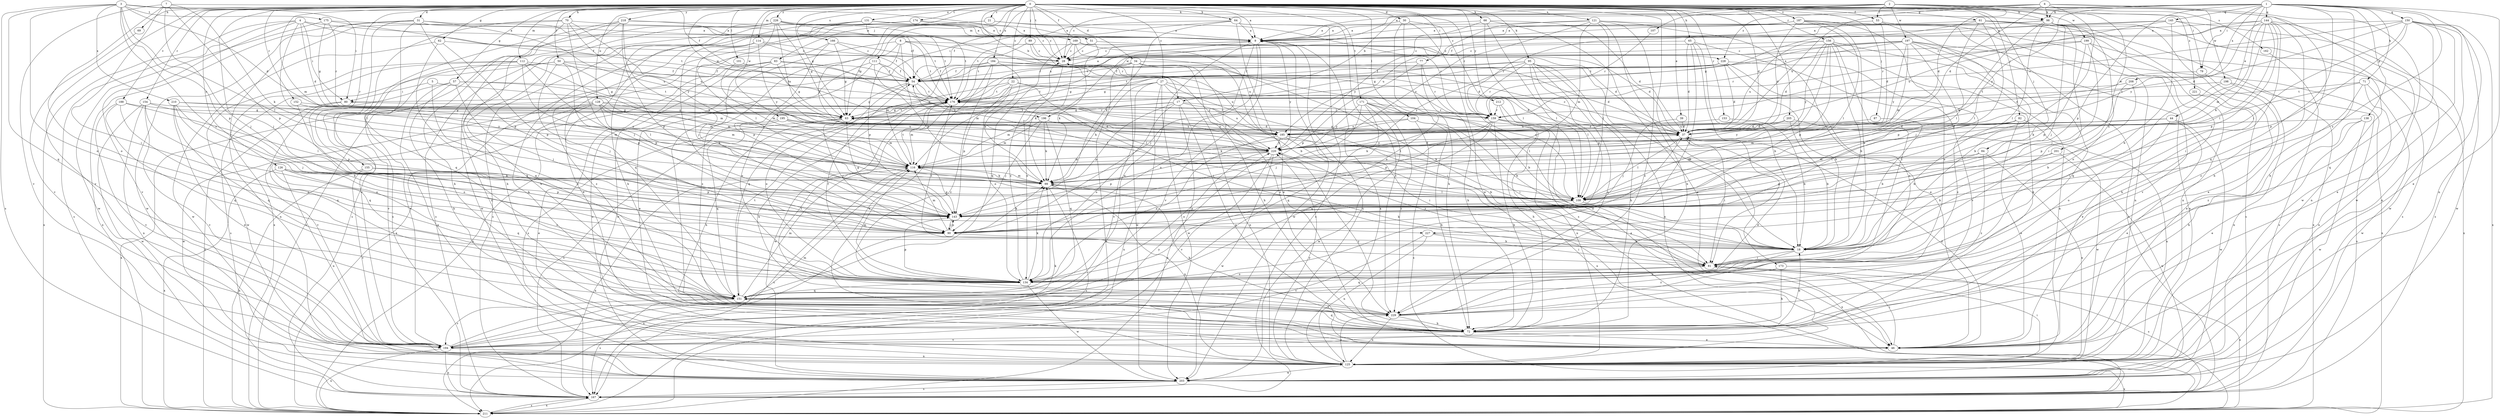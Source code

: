strict digraph  {
0;
1;
2;
3;
4;
5;
6;
7;
8;
9;
17;
18;
21;
22;
27;
28;
30;
31;
34;
37;
39;
44;
46;
50;
51;
53;
54;
57;
61;
62;
63;
64;
65;
66;
69;
70;
71;
72;
77;
79;
80;
81;
82;
83;
84;
87;
89;
90;
95;
98;
99;
101;
104;
107;
108;
111;
112;
114;
116;
121;
125;
126;
128;
131;
134;
138;
143;
144;
145;
150;
151;
152;
153;
154;
155;
156;
159;
162;
166;
167;
169;
171;
173;
174;
175;
176;
184;
185;
187;
188;
194;
195;
196;
197;
198;
199;
201;
203;
205;
208;
210;
211;
212;
218;
220;
221;
226;
227;
228;
229;
0 -> 9  [label=a];
0 -> 17  [label=b];
0 -> 21  [label=c];
0 -> 22  [label=c];
0 -> 27  [label=c];
0 -> 30  [label=d];
0 -> 31  [label=d];
0 -> 34  [label=d];
0 -> 37  [label=d];
0 -> 39  [label=e];
0 -> 50  [label=f];
0 -> 51  [label=f];
0 -> 53  [label=f];
0 -> 57  [label=g];
0 -> 61  [label=g];
0 -> 62  [label=g];
0 -> 63  [label=g];
0 -> 64  [label=h];
0 -> 65  [label=h];
0 -> 66  [label=h];
0 -> 69  [label=h];
0 -> 70  [label=h];
0 -> 77  [label=i];
0 -> 79  [label=i];
0 -> 82  [label=j];
0 -> 83  [label=j];
0 -> 84  [label=j];
0 -> 87  [label=j];
0 -> 89  [label=j];
0 -> 90  [label=j];
0 -> 95  [label=k];
0 -> 98  [label=k];
0 -> 101  [label=l];
0 -> 104  [label=l];
0 -> 111  [label=m];
0 -> 112  [label=m];
0 -> 114  [label=m];
0 -> 116  [label=m];
0 -> 121  [label=n];
0 -> 126  [label=o];
0 -> 128  [label=o];
0 -> 131  [label=o];
0 -> 152  [label=r];
0 -> 153  [label=r];
0 -> 154  [label=r];
0 -> 155  [label=r];
0 -> 156  [label=r];
0 -> 159  [label=r];
0 -> 162  [label=s];
0 -> 166  [label=s];
0 -> 169  [label=t];
0 -> 171  [label=t];
0 -> 173  [label=t];
0 -> 174  [label=t];
0 -> 184  [label=u];
0 -> 187  [label=v];
0 -> 188  [label=v];
0 -> 194  [label=v];
0 -> 195  [label=w];
0 -> 196  [label=w];
0 -> 205  [label=x];
0 -> 212  [label=y];
0 -> 218  [label=y];
0 -> 221  [label=z];
0 -> 226  [label=z];
1 -> 28  [label=c];
1 -> 44  [label=e];
1 -> 46  [label=e];
1 -> 71  [label=h];
1 -> 72  [label=h];
1 -> 79  [label=i];
1 -> 98  [label=k];
1 -> 125  [label=n];
1 -> 138  [label=p];
1 -> 143  [label=p];
1 -> 144  [label=q];
1 -> 145  [label=q];
1 -> 150  [label=q];
1 -> 151  [label=q];
1 -> 208  [label=x];
1 -> 220  [label=y];
1 -> 227  [label=z];
2 -> 17  [label=b];
2 -> 37  [label=d];
2 -> 53  [label=f];
2 -> 80  [label=i];
2 -> 107  [label=l];
2 -> 196  [label=w];
2 -> 197  [label=w];
2 -> 198  [label=w];
2 -> 199  [label=w];
2 -> 201  [label=w];
2 -> 203  [label=w];
3 -> 28  [label=c];
3 -> 37  [label=d];
3 -> 54  [label=f];
3 -> 80  [label=i];
3 -> 108  [label=l];
3 -> 134  [label=o];
3 -> 143  [label=p];
3 -> 151  [label=q];
3 -> 167  [label=s];
3 -> 175  [label=t];
3 -> 210  [label=x];
3 -> 227  [label=z];
4 -> 9  [label=a];
4 -> 37  [label=d];
4 -> 54  [label=f];
4 -> 80  [label=i];
4 -> 108  [label=l];
4 -> 167  [label=s];
4 -> 194  [label=v];
4 -> 211  [label=x];
5 -> 80  [label=i];
5 -> 116  [label=m];
5 -> 134  [label=o];
6 -> 9  [label=a];
6 -> 37  [label=d];
6 -> 72  [label=h];
6 -> 98  [label=k];
6 -> 108  [label=l];
6 -> 185  [label=u];
6 -> 203  [label=w];
6 -> 228  [label=z];
7 -> 81  [label=i];
7 -> 90  [label=j];
7 -> 98  [label=k];
7 -> 99  [label=k];
7 -> 134  [label=o];
7 -> 143  [label=p];
7 -> 194  [label=v];
8 -> 28  [label=c];
8 -> 116  [label=m];
8 -> 143  [label=p];
8 -> 176  [label=t];
8 -> 203  [label=w];
8 -> 228  [label=z];
8 -> 229  [label=z];
9 -> 28  [label=c];
9 -> 90  [label=j];
9 -> 125  [label=n];
9 -> 134  [label=o];
9 -> 151  [label=q];
9 -> 194  [label=v];
9 -> 203  [label=w];
9 -> 220  [label=y];
17 -> 37  [label=d];
17 -> 46  [label=e];
17 -> 63  [label=g];
17 -> 116  [label=m];
17 -> 134  [label=o];
17 -> 143  [label=p];
17 -> 185  [label=u];
17 -> 211  [label=x];
18 -> 81  [label=i];
18 -> 99  [label=k];
18 -> 176  [label=t];
18 -> 229  [label=z];
21 -> 9  [label=a];
21 -> 63  [label=g];
21 -> 159  [label=r];
21 -> 220  [label=y];
22 -> 37  [label=d];
22 -> 63  [label=g];
22 -> 81  [label=i];
22 -> 134  [label=o];
22 -> 143  [label=p];
22 -> 176  [label=t];
27 -> 18  [label=b];
27 -> 81  [label=i];
27 -> 99  [label=k];
27 -> 125  [label=n];
27 -> 176  [label=t];
27 -> 194  [label=v];
27 -> 203  [label=w];
27 -> 211  [label=x];
28 -> 54  [label=f];
28 -> 134  [label=o];
30 -> 9  [label=a];
30 -> 46  [label=e];
30 -> 72  [label=h];
30 -> 108  [label=l];
30 -> 134  [label=o];
31 -> 9  [label=a];
31 -> 54  [label=f];
31 -> 143  [label=p];
31 -> 151  [label=q];
31 -> 185  [label=u];
31 -> 194  [label=v];
31 -> 203  [label=w];
31 -> 211  [label=x];
34 -> 18  [label=b];
34 -> 37  [label=d];
34 -> 54  [label=f];
34 -> 72  [label=h];
34 -> 116  [label=m];
34 -> 203  [label=w];
34 -> 211  [label=x];
34 -> 229  [label=z];
37 -> 28  [label=c];
37 -> 63  [label=g];
37 -> 81  [label=i];
37 -> 108  [label=l];
37 -> 220  [label=y];
39 -> 37  [label=d];
39 -> 90  [label=j];
44 -> 37  [label=d];
44 -> 46  [label=e];
44 -> 116  [label=m];
44 -> 134  [label=o];
44 -> 185  [label=u];
44 -> 203  [label=w];
46 -> 37  [label=d];
46 -> 81  [label=i];
50 -> 54  [label=f];
50 -> 63  [label=g];
50 -> 90  [label=j];
50 -> 143  [label=p];
50 -> 167  [label=s];
50 -> 176  [label=t];
50 -> 194  [label=v];
51 -> 28  [label=c];
51 -> 37  [label=d];
51 -> 99  [label=k];
53 -> 9  [label=a];
53 -> 37  [label=d];
53 -> 108  [label=l];
53 -> 194  [label=v];
54 -> 9  [label=a];
54 -> 63  [label=g];
54 -> 108  [label=l];
54 -> 134  [label=o];
54 -> 176  [label=t];
57 -> 72  [label=h];
57 -> 90  [label=j];
57 -> 116  [label=m];
57 -> 125  [label=n];
57 -> 176  [label=t];
57 -> 211  [label=x];
61 -> 9  [label=a];
61 -> 90  [label=j];
61 -> 108  [label=l];
61 -> 125  [label=n];
61 -> 159  [label=r];
61 -> 167  [label=s];
61 -> 211  [label=x];
62 -> 28  [label=c];
62 -> 143  [label=p];
62 -> 151  [label=q];
62 -> 203  [label=w];
63 -> 37  [label=d];
63 -> 72  [label=h];
63 -> 90  [label=j];
63 -> 167  [label=s];
63 -> 176  [label=t];
63 -> 185  [label=u];
64 -> 9  [label=a];
64 -> 46  [label=e];
64 -> 54  [label=f];
64 -> 99  [label=k];
64 -> 167  [label=s];
64 -> 176  [label=t];
64 -> 229  [label=z];
65 -> 18  [label=b];
65 -> 28  [label=c];
65 -> 37  [label=d];
65 -> 81  [label=i];
65 -> 90  [label=j];
65 -> 194  [label=v];
66 -> 9  [label=a];
66 -> 37  [label=d];
66 -> 46  [label=e];
66 -> 108  [label=l];
66 -> 167  [label=s];
66 -> 220  [label=y];
69 -> 194  [label=v];
70 -> 9  [label=a];
70 -> 72  [label=h];
70 -> 90  [label=j];
70 -> 167  [label=s];
70 -> 185  [label=u];
70 -> 211  [label=x];
70 -> 220  [label=y];
71 -> 99  [label=k];
71 -> 125  [label=n];
71 -> 176  [label=t];
71 -> 203  [label=w];
71 -> 229  [label=z];
72 -> 18  [label=b];
72 -> 46  [label=e];
72 -> 99  [label=k];
72 -> 151  [label=q];
72 -> 194  [label=v];
72 -> 220  [label=y];
77 -> 54  [label=f];
77 -> 72  [label=h];
77 -> 143  [label=p];
77 -> 159  [label=r];
79 -> 37  [label=d];
79 -> 46  [label=e];
80 -> 143  [label=p];
80 -> 151  [label=q];
80 -> 159  [label=r];
81 -> 134  [label=o];
81 -> 151  [label=q];
81 -> 211  [label=x];
81 -> 220  [label=y];
82 -> 18  [label=b];
82 -> 37  [label=d];
82 -> 46  [label=e];
82 -> 108  [label=l];
82 -> 125  [label=n];
83 -> 54  [label=f];
83 -> 63  [label=g];
83 -> 125  [label=n];
83 -> 167  [label=s];
83 -> 211  [label=x];
83 -> 220  [label=y];
83 -> 229  [label=z];
84 -> 116  [label=m];
84 -> 125  [label=n];
84 -> 143  [label=p];
84 -> 229  [label=z];
87 -> 18  [label=b];
87 -> 37  [label=d];
89 -> 28  [label=c];
89 -> 37  [label=d];
89 -> 176  [label=t];
90 -> 18  [label=b];
90 -> 99  [label=k];
90 -> 116  [label=m];
90 -> 143  [label=p];
90 -> 211  [label=x];
95 -> 18  [label=b];
95 -> 54  [label=f];
95 -> 63  [label=g];
95 -> 72  [label=h];
95 -> 108  [label=l];
95 -> 125  [label=n];
95 -> 143  [label=p];
95 -> 159  [label=r];
95 -> 220  [label=y];
95 -> 229  [label=z];
98 -> 9  [label=a];
98 -> 46  [label=e];
98 -> 54  [label=f];
98 -> 81  [label=i];
98 -> 90  [label=j];
98 -> 99  [label=k];
98 -> 108  [label=l];
98 -> 134  [label=o];
98 -> 167  [label=s];
99 -> 108  [label=l];
99 -> 116  [label=m];
99 -> 125  [label=n];
99 -> 167  [label=s];
101 -> 54  [label=f];
101 -> 116  [label=m];
104 -> 72  [label=h];
104 -> 81  [label=i];
104 -> 99  [label=k];
104 -> 167  [label=s];
104 -> 185  [label=u];
107 -> 159  [label=r];
108 -> 28  [label=c];
108 -> 54  [label=f];
108 -> 143  [label=p];
108 -> 176  [label=t];
108 -> 211  [label=x];
111 -> 46  [label=e];
111 -> 54  [label=f];
111 -> 99  [label=k];
111 -> 134  [label=o];
111 -> 220  [label=y];
112 -> 54  [label=f];
112 -> 108  [label=l];
112 -> 116  [label=m];
112 -> 125  [label=n];
112 -> 143  [label=p];
112 -> 194  [label=v];
112 -> 203  [label=w];
114 -> 28  [label=c];
114 -> 72  [label=h];
114 -> 90  [label=j];
114 -> 176  [label=t];
114 -> 220  [label=y];
114 -> 229  [label=z];
116 -> 99  [label=k];
116 -> 143  [label=p];
116 -> 167  [label=s];
116 -> 176  [label=t];
116 -> 211  [label=x];
121 -> 9  [label=a];
121 -> 46  [label=e];
121 -> 72  [label=h];
121 -> 108  [label=l];
121 -> 116  [label=m];
121 -> 167  [label=s];
121 -> 185  [label=u];
121 -> 220  [label=y];
121 -> 229  [label=z];
125 -> 9  [label=a];
125 -> 81  [label=i];
125 -> 203  [label=w];
125 -> 211  [label=x];
125 -> 220  [label=y];
125 -> 229  [label=z];
126 -> 99  [label=k];
126 -> 125  [label=n];
126 -> 134  [label=o];
126 -> 143  [label=p];
126 -> 151  [label=q];
126 -> 211  [label=x];
128 -> 63  [label=g];
128 -> 99  [label=k];
128 -> 116  [label=m];
128 -> 151  [label=q];
128 -> 159  [label=r];
128 -> 194  [label=v];
128 -> 203  [label=w];
128 -> 211  [label=x];
128 -> 220  [label=y];
131 -> 9  [label=a];
131 -> 28  [label=c];
131 -> 72  [label=h];
131 -> 90  [label=j];
131 -> 151  [label=q];
131 -> 176  [label=t];
134 -> 28  [label=c];
134 -> 37  [label=d];
134 -> 54  [label=f];
134 -> 99  [label=k];
134 -> 116  [label=m];
134 -> 143  [label=p];
134 -> 151  [label=q];
134 -> 203  [label=w];
138 -> 46  [label=e];
138 -> 72  [label=h];
138 -> 185  [label=u];
138 -> 203  [label=w];
143 -> 63  [label=g];
143 -> 90  [label=j];
144 -> 9  [label=a];
144 -> 81  [label=i];
144 -> 99  [label=k];
144 -> 108  [label=l];
144 -> 116  [label=m];
144 -> 143  [label=p];
144 -> 159  [label=r];
144 -> 203  [label=w];
144 -> 220  [label=y];
144 -> 229  [label=z];
145 -> 9  [label=a];
145 -> 18  [label=b];
145 -> 63  [label=g];
145 -> 125  [label=n];
145 -> 167  [label=s];
145 -> 185  [label=u];
150 -> 9  [label=a];
150 -> 37  [label=d];
150 -> 46  [label=e];
150 -> 108  [label=l];
150 -> 125  [label=n];
150 -> 143  [label=p];
150 -> 151  [label=q];
150 -> 159  [label=r];
150 -> 203  [label=w];
150 -> 211  [label=x];
151 -> 116  [label=m];
151 -> 167  [label=s];
151 -> 176  [label=t];
151 -> 194  [label=v];
151 -> 229  [label=z];
152 -> 116  [label=m];
152 -> 134  [label=o];
152 -> 159  [label=r];
153 -> 18  [label=b];
153 -> 185  [label=u];
154 -> 63  [label=g];
154 -> 125  [label=n];
154 -> 134  [label=o];
154 -> 194  [label=v];
154 -> 203  [label=w];
154 -> 220  [label=y];
155 -> 99  [label=k];
155 -> 143  [label=p];
155 -> 194  [label=v];
155 -> 211  [label=x];
156 -> 18  [label=b];
156 -> 28  [label=c];
156 -> 37  [label=d];
156 -> 72  [label=h];
156 -> 81  [label=i];
156 -> 108  [label=l];
156 -> 125  [label=n];
156 -> 143  [label=p];
156 -> 185  [label=u];
156 -> 220  [label=y];
159 -> 37  [label=d];
159 -> 46  [label=e];
159 -> 72  [label=h];
159 -> 99  [label=k];
159 -> 143  [label=p];
159 -> 151  [label=q];
159 -> 211  [label=x];
162 -> 167  [label=s];
166 -> 28  [label=c];
166 -> 54  [label=f];
166 -> 63  [label=g];
166 -> 143  [label=p];
166 -> 211  [label=x];
167 -> 211  [label=x];
169 -> 18  [label=b];
169 -> 28  [label=c];
169 -> 37  [label=d];
169 -> 99  [label=k];
169 -> 151  [label=q];
169 -> 185  [label=u];
171 -> 18  [label=b];
171 -> 90  [label=j];
171 -> 108  [label=l];
171 -> 151  [label=q];
171 -> 159  [label=r];
171 -> 203  [label=w];
171 -> 220  [label=y];
171 -> 229  [label=z];
173 -> 72  [label=h];
173 -> 134  [label=o];
173 -> 167  [label=s];
174 -> 9  [label=a];
174 -> 28  [label=c];
174 -> 46  [label=e];
174 -> 72  [label=h];
174 -> 167  [label=s];
175 -> 9  [label=a];
175 -> 63  [label=g];
175 -> 159  [label=r];
175 -> 176  [label=t];
175 -> 203  [label=w];
176 -> 9  [label=a];
176 -> 63  [label=g];
176 -> 72  [label=h];
176 -> 116  [label=m];
176 -> 203  [label=w];
184 -> 46  [label=e];
184 -> 54  [label=f];
184 -> 99  [label=k];
184 -> 151  [label=q];
184 -> 185  [label=u];
184 -> 220  [label=y];
184 -> 229  [label=z];
185 -> 18  [label=b];
185 -> 81  [label=i];
185 -> 134  [label=o];
185 -> 220  [label=y];
187 -> 9  [label=a];
187 -> 18  [label=b];
187 -> 28  [label=c];
187 -> 37  [label=d];
187 -> 108  [label=l];
187 -> 125  [label=n];
187 -> 134  [label=o];
188 -> 63  [label=g];
188 -> 108  [label=l];
188 -> 134  [label=o];
188 -> 151  [label=q];
188 -> 194  [label=v];
194 -> 99  [label=k];
194 -> 116  [label=m];
194 -> 125  [label=n];
194 -> 167  [label=s];
194 -> 211  [label=x];
194 -> 220  [label=y];
195 -> 37  [label=d];
195 -> 46  [label=e];
195 -> 116  [label=m];
195 -> 151  [label=q];
195 -> 185  [label=u];
196 -> 90  [label=j];
196 -> 99  [label=k];
196 -> 116  [label=m];
196 -> 151  [label=q];
196 -> 185  [label=u];
197 -> 18  [label=b];
197 -> 28  [label=c];
197 -> 63  [label=g];
197 -> 116  [label=m];
197 -> 125  [label=n];
197 -> 143  [label=p];
197 -> 151  [label=q];
197 -> 159  [label=r];
197 -> 176  [label=t];
197 -> 211  [label=x];
197 -> 220  [label=y];
198 -> 81  [label=i];
198 -> 125  [label=n];
198 -> 167  [label=s];
198 -> 176  [label=t];
199 -> 28  [label=c];
199 -> 72  [label=h];
199 -> 90  [label=j];
199 -> 143  [label=p];
199 -> 176  [label=t];
199 -> 211  [label=x];
201 -> 18  [label=b];
201 -> 116  [label=m];
201 -> 203  [label=w];
203 -> 167  [label=s];
205 -> 18  [label=b];
205 -> 37  [label=d];
205 -> 203  [label=w];
205 -> 220  [label=y];
208 -> 18  [label=b];
208 -> 143  [label=p];
208 -> 176  [label=t];
210 -> 18  [label=b];
210 -> 46  [label=e];
210 -> 63  [label=g];
210 -> 90  [label=j];
210 -> 151  [label=q];
210 -> 220  [label=y];
211 -> 167  [label=s];
212 -> 72  [label=h];
212 -> 125  [label=n];
212 -> 159  [label=r];
218 -> 9  [label=a];
218 -> 72  [label=h];
218 -> 99  [label=k];
218 -> 125  [label=n];
218 -> 143  [label=p];
218 -> 167  [label=s];
218 -> 176  [label=t];
220 -> 37  [label=d];
220 -> 116  [label=m];
220 -> 134  [label=o];
220 -> 143  [label=p];
220 -> 176  [label=t];
220 -> 194  [label=v];
220 -> 203  [label=w];
221 -> 46  [label=e];
226 -> 9  [label=a];
226 -> 63  [label=g];
226 -> 108  [label=l];
226 -> 159  [label=r];
226 -> 167  [label=s];
226 -> 176  [label=t];
226 -> 185  [label=u];
226 -> 203  [label=w];
226 -> 211  [label=x];
227 -> 18  [label=b];
227 -> 81  [label=i];
227 -> 125  [label=n];
227 -> 194  [label=v];
228 -> 18  [label=b];
228 -> 37  [label=d];
228 -> 54  [label=f];
228 -> 63  [label=g];
228 -> 134  [label=o];
228 -> 176  [label=t];
228 -> 229  [label=z];
229 -> 37  [label=d];
229 -> 72  [label=h];
229 -> 125  [label=n];
229 -> 176  [label=t];
}
